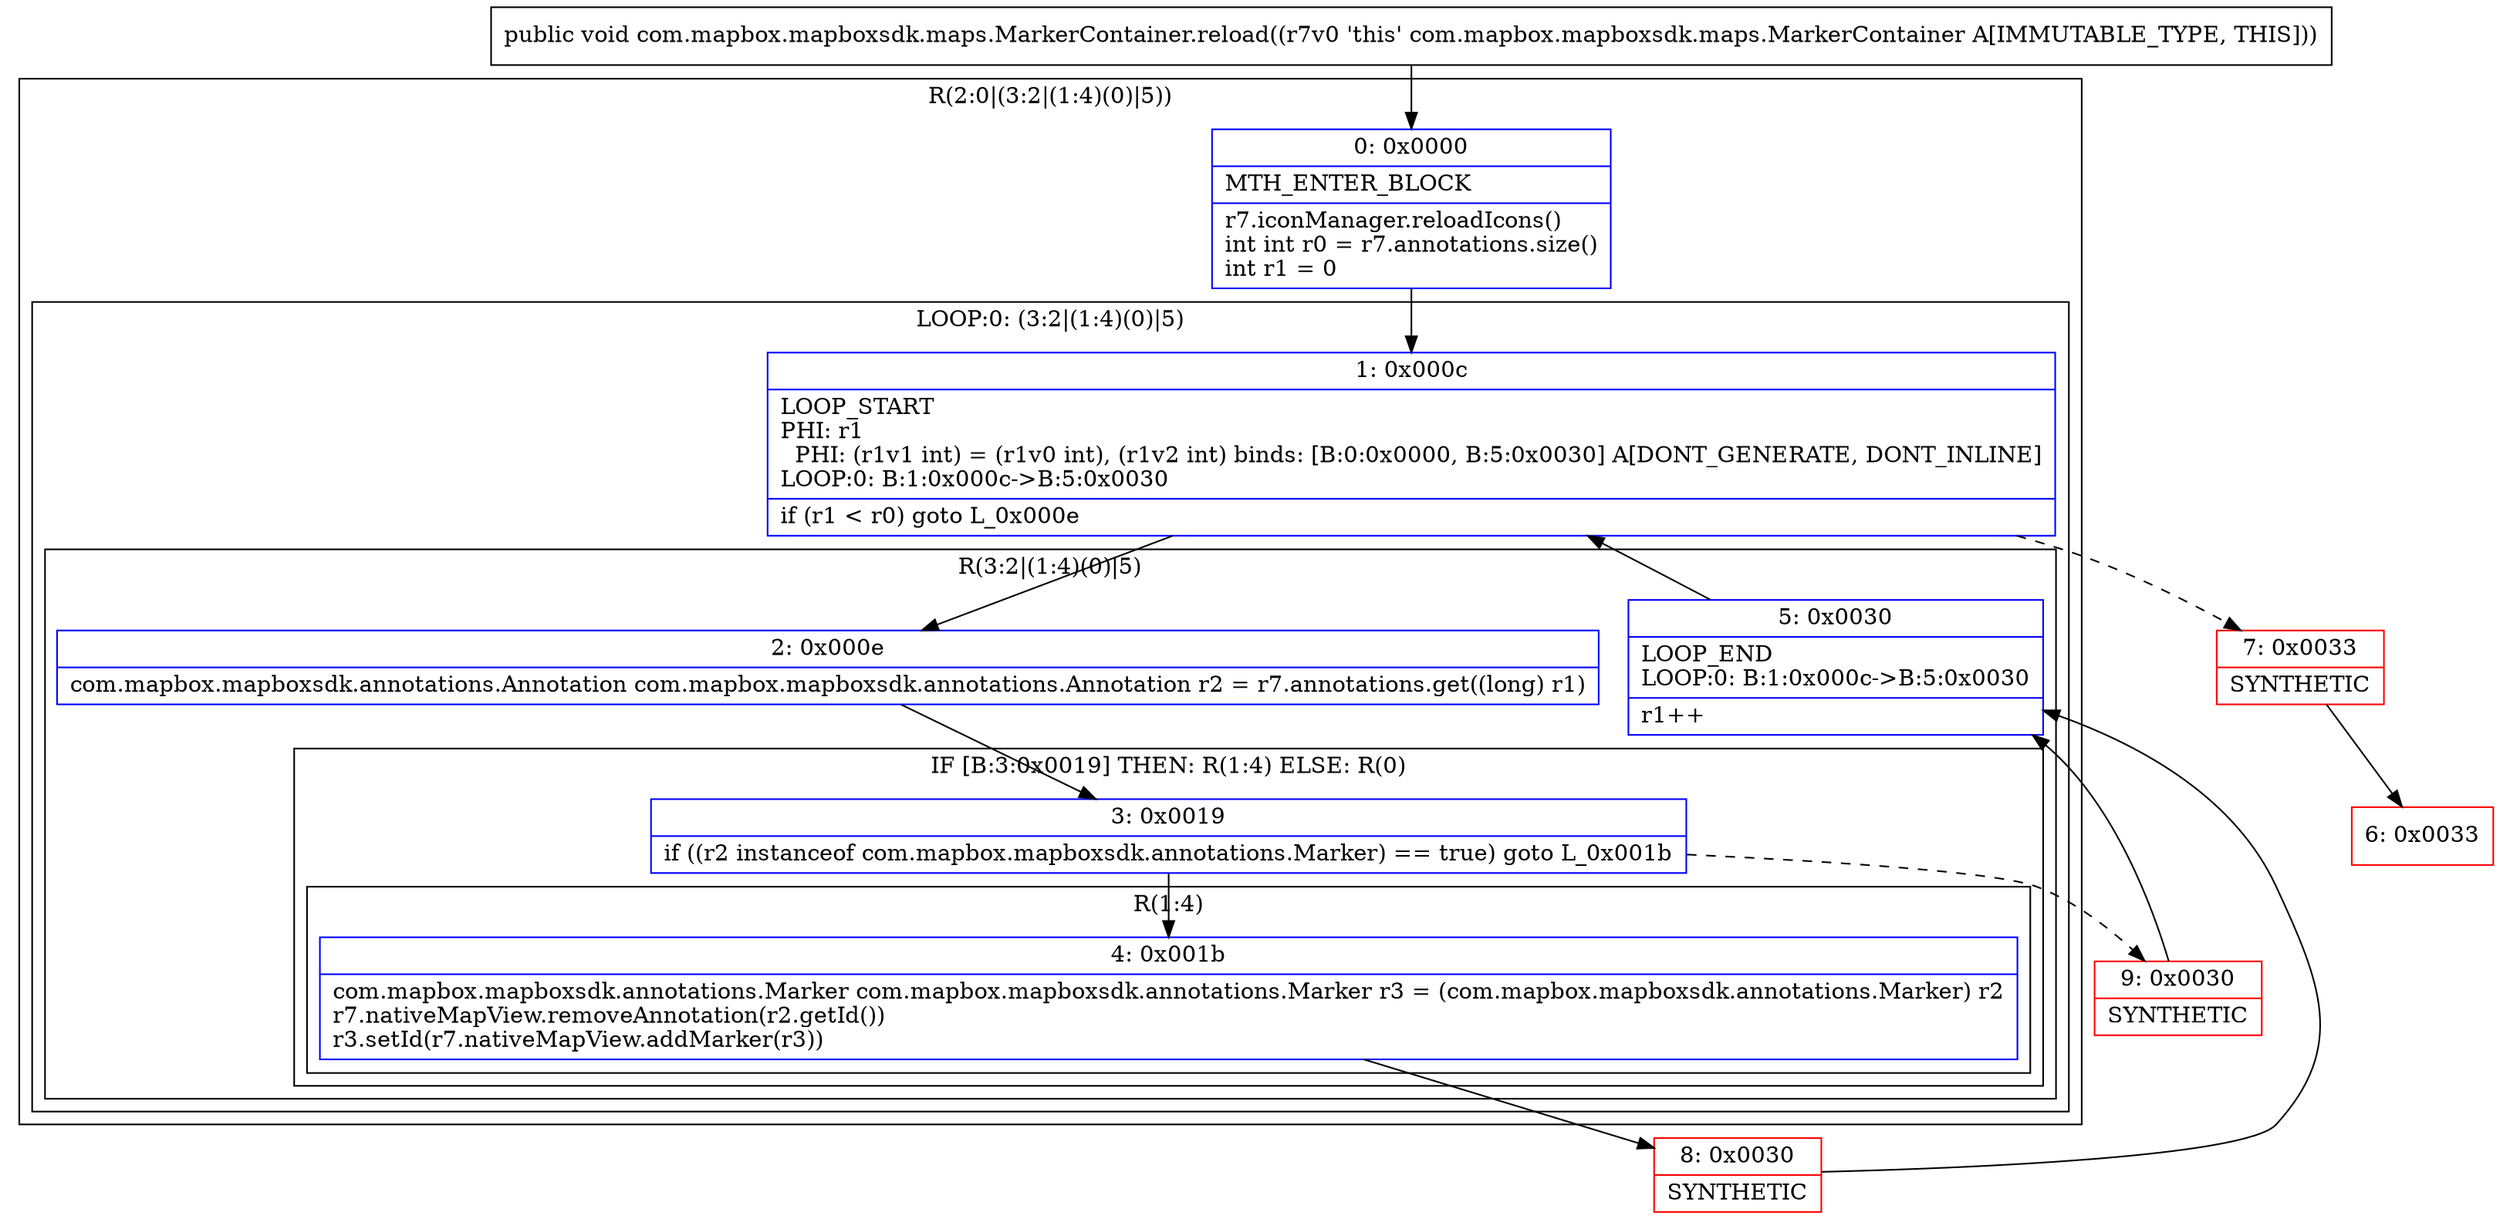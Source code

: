 digraph "CFG forcom.mapbox.mapboxsdk.maps.MarkerContainer.reload()V" {
subgraph cluster_Region_1008942972 {
label = "R(2:0|(3:2|(1:4)(0)|5))";
node [shape=record,color=blue];
Node_0 [shape=record,label="{0\:\ 0x0000|MTH_ENTER_BLOCK\l|r7.iconManager.reloadIcons()\lint int r0 = r7.annotations.size()\lint r1 = 0\l}"];
subgraph cluster_LoopRegion_643226351 {
label = "LOOP:0: (3:2|(1:4)(0)|5)";
node [shape=record,color=blue];
Node_1 [shape=record,label="{1\:\ 0x000c|LOOP_START\lPHI: r1 \l  PHI: (r1v1 int) = (r1v0 int), (r1v2 int) binds: [B:0:0x0000, B:5:0x0030] A[DONT_GENERATE, DONT_INLINE]\lLOOP:0: B:1:0x000c\-\>B:5:0x0030\l|if (r1 \< r0) goto L_0x000e\l}"];
subgraph cluster_Region_2138456854 {
label = "R(3:2|(1:4)(0)|5)";
node [shape=record,color=blue];
Node_2 [shape=record,label="{2\:\ 0x000e|com.mapbox.mapboxsdk.annotations.Annotation com.mapbox.mapboxsdk.annotations.Annotation r2 = r7.annotations.get((long) r1)\l}"];
subgraph cluster_IfRegion_1151201134 {
label = "IF [B:3:0x0019] THEN: R(1:4) ELSE: R(0)";
node [shape=record,color=blue];
Node_3 [shape=record,label="{3\:\ 0x0019|if ((r2 instanceof com.mapbox.mapboxsdk.annotations.Marker) == true) goto L_0x001b\l}"];
subgraph cluster_Region_1642127454 {
label = "R(1:4)";
node [shape=record,color=blue];
Node_4 [shape=record,label="{4\:\ 0x001b|com.mapbox.mapboxsdk.annotations.Marker com.mapbox.mapboxsdk.annotations.Marker r3 = (com.mapbox.mapboxsdk.annotations.Marker) r2\lr7.nativeMapView.removeAnnotation(r2.getId())\lr3.setId(r7.nativeMapView.addMarker(r3))\l}"];
}
subgraph cluster_Region_1090287235 {
label = "R(0)";
node [shape=record,color=blue];
}
}
Node_5 [shape=record,label="{5\:\ 0x0030|LOOP_END\lLOOP:0: B:1:0x000c\-\>B:5:0x0030\l|r1++\l}"];
}
}
}
Node_6 [shape=record,color=red,label="{6\:\ 0x0033}"];
Node_7 [shape=record,color=red,label="{7\:\ 0x0033|SYNTHETIC\l}"];
Node_8 [shape=record,color=red,label="{8\:\ 0x0030|SYNTHETIC\l}"];
Node_9 [shape=record,color=red,label="{9\:\ 0x0030|SYNTHETIC\l}"];
MethodNode[shape=record,label="{public void com.mapbox.mapboxsdk.maps.MarkerContainer.reload((r7v0 'this' com.mapbox.mapboxsdk.maps.MarkerContainer A[IMMUTABLE_TYPE, THIS])) }"];
MethodNode -> Node_0;
Node_0 -> Node_1;
Node_1 -> Node_2;
Node_1 -> Node_7[style=dashed];
Node_2 -> Node_3;
Node_3 -> Node_4;
Node_3 -> Node_9[style=dashed];
Node_4 -> Node_8;
Node_5 -> Node_1;
Node_7 -> Node_6;
Node_8 -> Node_5;
Node_9 -> Node_5;
}

